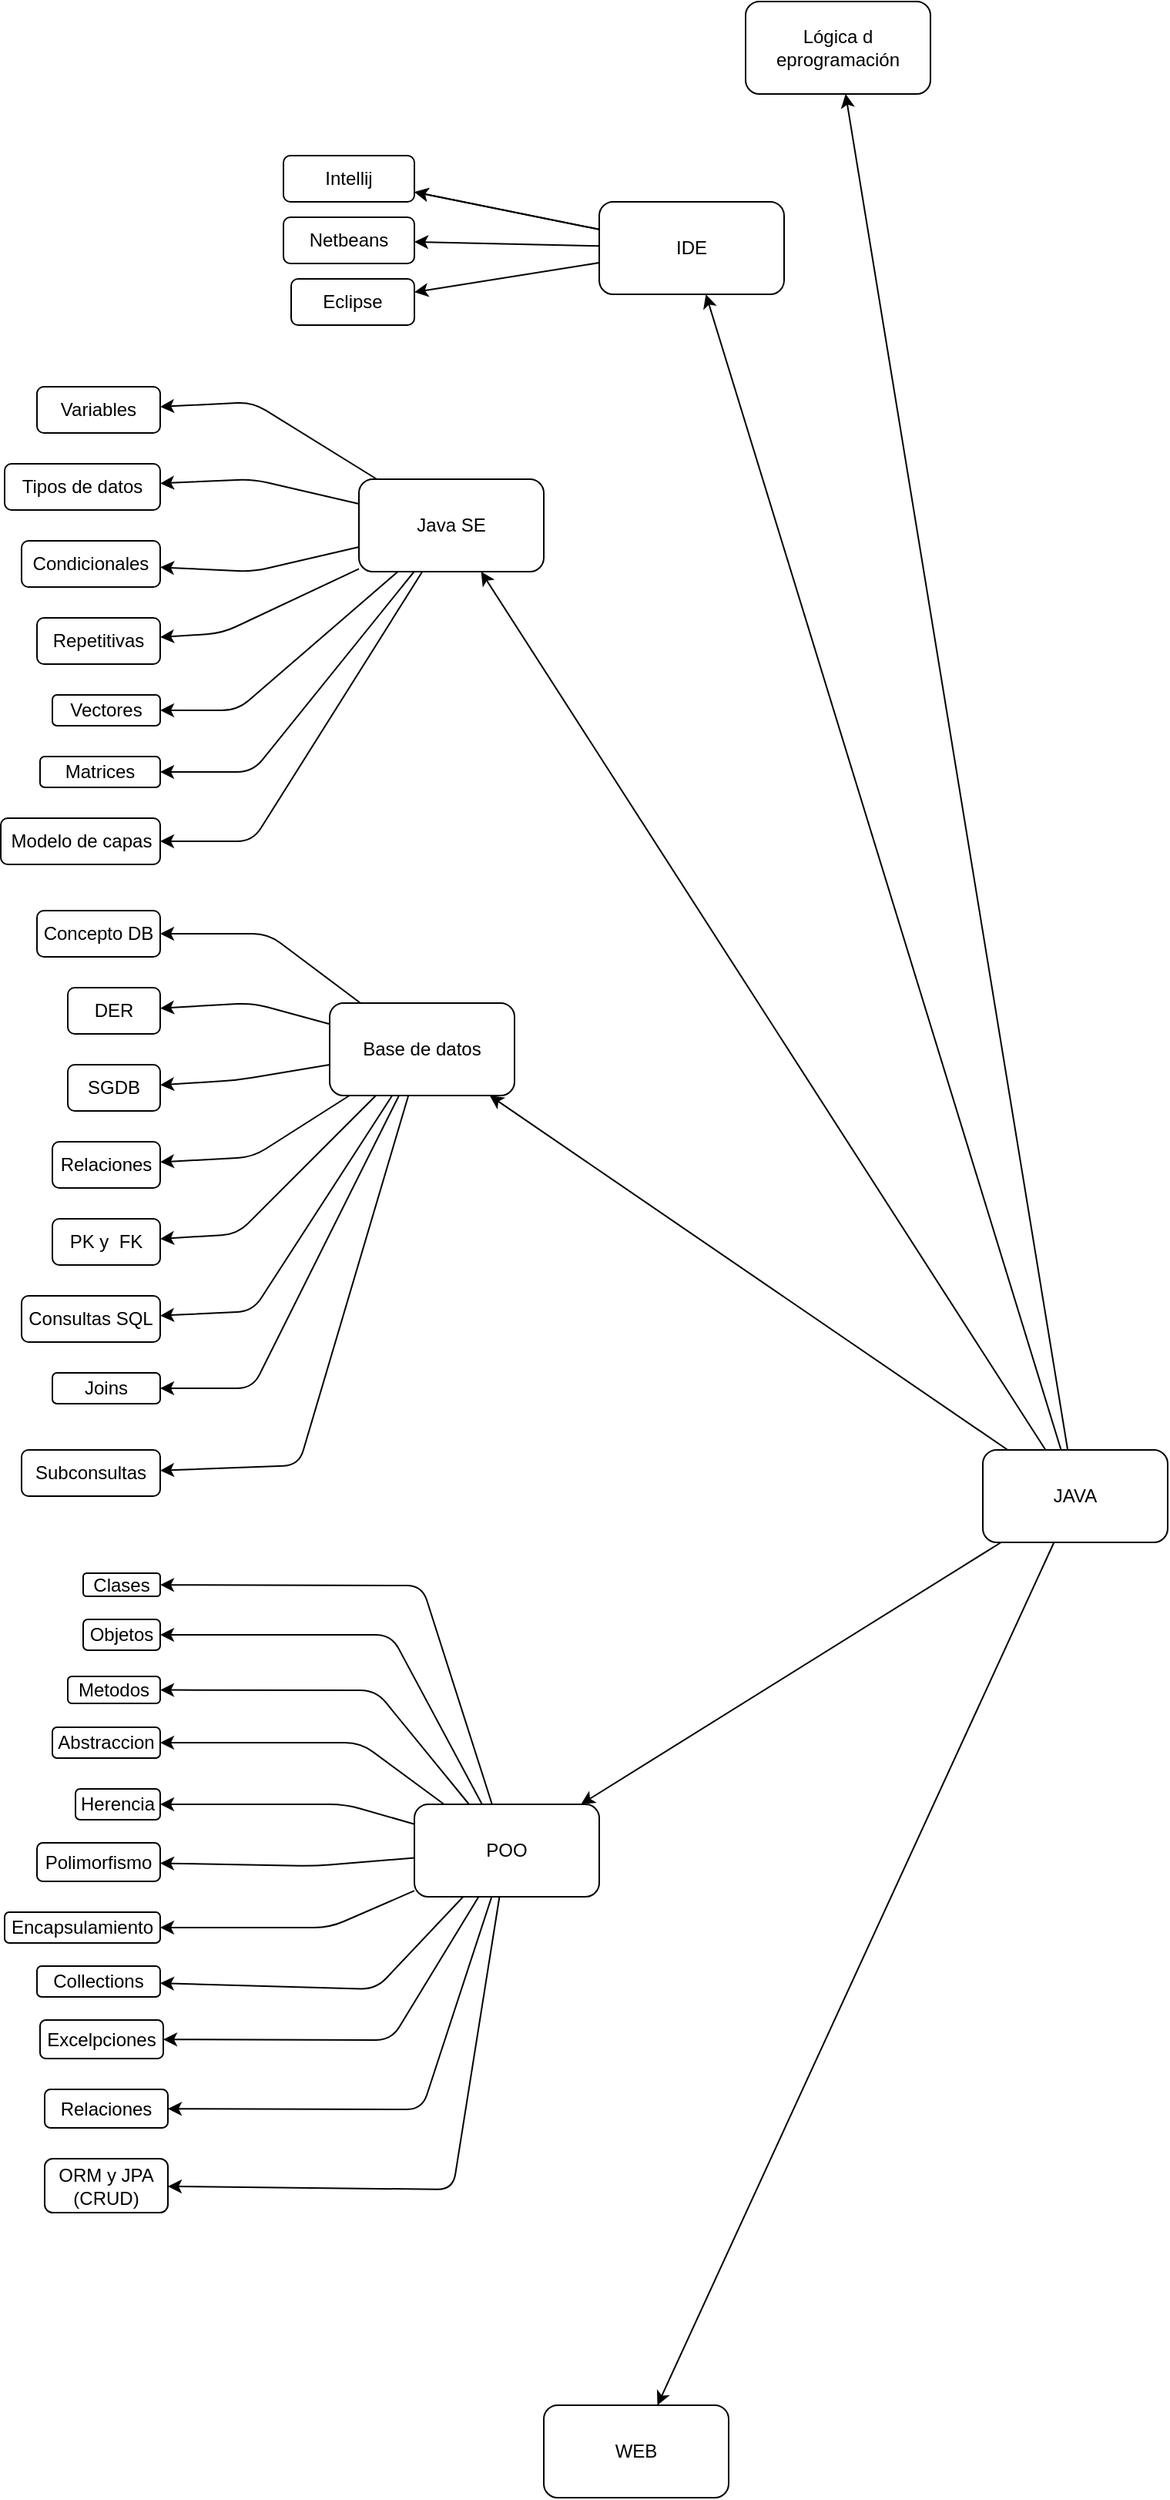 <mxfile>
    <diagram id="wCOiqBry_4k0XBM6KAYe" name="Página-1">
        <mxGraphModel dx="1688" dy="1673" grid="1" gridSize="10" guides="1" tooltips="1" connect="1" arrows="1" fold="1" page="1" pageScale="1" pageWidth="827" pageHeight="1169" math="0" shadow="0">
            <root>
                <mxCell id="0"/>
                <mxCell id="1" parent="0"/>
                <mxCell id="8" value="" style="edgeStyle=none;html=1;" edge="1" parent="1" source="2" target="7">
                    <mxGeometry relative="1" as="geometry"/>
                </mxCell>
                <mxCell id="10" value="" style="edgeStyle=none;html=1;" edge="1" parent="1" source="2" target="9">
                    <mxGeometry relative="1" as="geometry"/>
                </mxCell>
                <mxCell id="20" value="" style="edgeStyle=none;html=1;" edge="1" parent="1" source="2" target="19">
                    <mxGeometry relative="1" as="geometry"/>
                </mxCell>
                <mxCell id="39" value="" style="edgeStyle=none;html=1;" edge="1" parent="1" source="2" target="38">
                    <mxGeometry relative="1" as="geometry"/>
                </mxCell>
                <mxCell id="61" value="" style="edgeStyle=none;html=1;" edge="1" parent="1" source="2" target="60">
                    <mxGeometry relative="1" as="geometry"/>
                </mxCell>
                <mxCell id="85" value="" style="edgeStyle=none;html=1;" edge="1" parent="1" source="2" target="84">
                    <mxGeometry relative="1" as="geometry"/>
                </mxCell>
                <mxCell id="2" value="JAVA" style="rounded=1;whiteSpace=wrap;html=1;" vertex="1" parent="1">
                    <mxGeometry x="354" y="420" width="120" height="60" as="geometry"/>
                </mxCell>
                <mxCell id="7" value="Lógica d eprogramación" style="whiteSpace=wrap;html=1;rounded=1;" vertex="1" parent="1">
                    <mxGeometry x="200" y="-520" width="120" height="60" as="geometry"/>
                </mxCell>
                <mxCell id="12" value="" style="edgeStyle=none;html=1;" edge="1" parent="1" source="9" target="11">
                    <mxGeometry relative="1" as="geometry"/>
                </mxCell>
                <mxCell id="13" value="" style="edgeStyle=none;html=1;" edge="1" parent="1" source="9" target="11">
                    <mxGeometry relative="1" as="geometry"/>
                </mxCell>
                <mxCell id="15" value="" style="edgeStyle=none;html=1;" edge="1" parent="1" source="9" target="14">
                    <mxGeometry relative="1" as="geometry"/>
                </mxCell>
                <mxCell id="17" value="" style="edgeStyle=none;html=1;" edge="1" parent="1" source="9" target="16">
                    <mxGeometry relative="1" as="geometry"/>
                </mxCell>
                <mxCell id="9" value="IDE" style="whiteSpace=wrap;html=1;rounded=1;" vertex="1" parent="1">
                    <mxGeometry x="105" y="-390" width="120" height="60" as="geometry"/>
                </mxCell>
                <mxCell id="11" value="Intellij" style="whiteSpace=wrap;html=1;rounded=1;" vertex="1" parent="1">
                    <mxGeometry x="-100" y="-420" width="85" height="30" as="geometry"/>
                </mxCell>
                <mxCell id="14" value="Netbeans" style="whiteSpace=wrap;html=1;rounded=1;" vertex="1" parent="1">
                    <mxGeometry x="-100" y="-380" width="85" height="30" as="geometry"/>
                </mxCell>
                <mxCell id="16" value="Eclipse" style="whiteSpace=wrap;html=1;rounded=1;" vertex="1" parent="1">
                    <mxGeometry x="-95" y="-340" width="80" height="30" as="geometry"/>
                </mxCell>
                <mxCell id="22" value="" style="edgeStyle=none;html=1;" edge="1" parent="1" source="19" target="21">
                    <mxGeometry relative="1" as="geometry">
                        <Array as="points">
                            <mxPoint x="-120" y="-260"/>
                        </Array>
                    </mxGeometry>
                </mxCell>
                <mxCell id="26" value="" style="edgeStyle=none;html=1;" edge="1" parent="1" source="19" target="25">
                    <mxGeometry relative="1" as="geometry">
                        <Array as="points">
                            <mxPoint x="-120" y="25"/>
                        </Array>
                    </mxGeometry>
                </mxCell>
                <mxCell id="28" value="" style="edgeStyle=none;html=1;" edge="1" parent="1" source="19" target="27">
                    <mxGeometry relative="1" as="geometry">
                        <Array as="points">
                            <mxPoint x="-120" y="-20"/>
                        </Array>
                    </mxGeometry>
                </mxCell>
                <mxCell id="30" value="" style="edgeStyle=none;html=1;" edge="1" parent="1" source="19" target="29">
                    <mxGeometry relative="1" as="geometry">
                        <Array as="points">
                            <mxPoint x="-130" y="-60"/>
                        </Array>
                    </mxGeometry>
                </mxCell>
                <mxCell id="32" value="" style="edgeStyle=none;html=1;" edge="1" parent="1" source="19" target="31">
                    <mxGeometry relative="1" as="geometry">
                        <Array as="points">
                            <mxPoint x="-140" y="-110"/>
                        </Array>
                    </mxGeometry>
                </mxCell>
                <mxCell id="34" value="" style="edgeStyle=none;html=1;" edge="1" parent="1" source="19" target="33">
                    <mxGeometry relative="1" as="geometry">
                        <Array as="points">
                            <mxPoint x="-120" y="-150"/>
                        </Array>
                    </mxGeometry>
                </mxCell>
                <mxCell id="37" value="" style="edgeStyle=none;html=1;" edge="1" parent="1" source="19" target="36">
                    <mxGeometry relative="1" as="geometry">
                        <Array as="points">
                            <mxPoint x="-120" y="-210"/>
                        </Array>
                    </mxGeometry>
                </mxCell>
                <mxCell id="19" value="Java SE" style="whiteSpace=wrap;html=1;rounded=1;" vertex="1" parent="1">
                    <mxGeometry x="-51" y="-210" width="120" height="60" as="geometry"/>
                </mxCell>
                <mxCell id="21" value="Variables" style="whiteSpace=wrap;html=1;rounded=1;" vertex="1" parent="1">
                    <mxGeometry x="-260" y="-270" width="80" height="30" as="geometry"/>
                </mxCell>
                <mxCell id="25" value="Modelo de capas" style="whiteSpace=wrap;html=1;rounded=1;" vertex="1" parent="1">
                    <mxGeometry x="-283.5" y="10" width="103.5" height="30" as="geometry"/>
                </mxCell>
                <mxCell id="27" value="Matrices" style="whiteSpace=wrap;html=1;rounded=1;" vertex="1" parent="1">
                    <mxGeometry x="-258" y="-30" width="78" height="20" as="geometry"/>
                </mxCell>
                <mxCell id="29" value="Vectores" style="whiteSpace=wrap;html=1;rounded=1;" vertex="1" parent="1">
                    <mxGeometry x="-250" y="-70" width="70" height="20" as="geometry"/>
                </mxCell>
                <mxCell id="31" value="Repetitivas" style="whiteSpace=wrap;html=1;rounded=1;" vertex="1" parent="1">
                    <mxGeometry x="-260" y="-120" width="80" height="30" as="geometry"/>
                </mxCell>
                <mxCell id="33" value="Condicionales" style="whiteSpace=wrap;html=1;rounded=1;" vertex="1" parent="1">
                    <mxGeometry x="-270" y="-170" width="90" height="30" as="geometry"/>
                </mxCell>
                <mxCell id="36" value="Tipos de datos" style="whiteSpace=wrap;html=1;rounded=1;" vertex="1" parent="1">
                    <mxGeometry x="-281" y="-220" width="101" height="30" as="geometry"/>
                </mxCell>
                <mxCell id="41" value="" style="edgeStyle=none;html=1;" edge="1" parent="1" source="38" target="40">
                    <mxGeometry relative="1" as="geometry">
                        <Array as="points">
                            <mxPoint x="-90" y="430"/>
                        </Array>
                    </mxGeometry>
                </mxCell>
                <mxCell id="43" value="" style="edgeStyle=none;html=1;" edge="1" parent="1" source="38" target="42">
                    <mxGeometry relative="1" as="geometry">
                        <Array as="points">
                            <mxPoint x="-120" y="380"/>
                        </Array>
                    </mxGeometry>
                </mxCell>
                <mxCell id="46" value="" style="edgeStyle=none;html=1;" edge="1" parent="1" source="38" target="45">
                    <mxGeometry relative="1" as="geometry">
                        <Array as="points">
                            <mxPoint x="-120" y="330"/>
                        </Array>
                    </mxGeometry>
                </mxCell>
                <mxCell id="48" value="" style="edgeStyle=none;html=1;" edge="1" parent="1" source="38" target="47">
                    <mxGeometry relative="1" as="geometry">
                        <Array as="points">
                            <mxPoint x="-130" y="280"/>
                        </Array>
                    </mxGeometry>
                </mxCell>
                <mxCell id="50" value="" style="edgeStyle=none;html=1;" edge="1" parent="1" source="38" target="49">
                    <mxGeometry relative="1" as="geometry">
                        <Array as="points">
                            <mxPoint x="-120" y="230"/>
                        </Array>
                    </mxGeometry>
                </mxCell>
                <mxCell id="55" value="" style="edgeStyle=none;html=1;" edge="1" parent="1" source="38" target="54">
                    <mxGeometry relative="1" as="geometry">
                        <Array as="points">
                            <mxPoint x="-130" y="180"/>
                        </Array>
                    </mxGeometry>
                </mxCell>
                <mxCell id="57" value="" style="edgeStyle=none;html=1;" edge="1" parent="1" source="38" target="56">
                    <mxGeometry relative="1" as="geometry">
                        <Array as="points">
                            <mxPoint x="-120" y="130"/>
                        </Array>
                    </mxGeometry>
                </mxCell>
                <mxCell id="59" value="" style="edgeStyle=none;html=1;" edge="1" parent="1" source="38" target="58">
                    <mxGeometry relative="1" as="geometry">
                        <Array as="points">
                            <mxPoint x="-110" y="85"/>
                        </Array>
                    </mxGeometry>
                </mxCell>
                <mxCell id="38" value="Base de datos" style="whiteSpace=wrap;html=1;rounded=1;" vertex="1" parent="1">
                    <mxGeometry x="-70" y="130" width="120" height="60" as="geometry"/>
                </mxCell>
                <mxCell id="40" value="Subconsultas" style="whiteSpace=wrap;html=1;rounded=1;" vertex="1" parent="1">
                    <mxGeometry x="-270" y="420" width="90" height="30" as="geometry"/>
                </mxCell>
                <mxCell id="42" value="Joins" style="whiteSpace=wrap;html=1;rounded=1;" vertex="1" parent="1">
                    <mxGeometry x="-250" y="370" width="70" height="20" as="geometry"/>
                </mxCell>
                <mxCell id="45" value="Consultas SQL" style="whiteSpace=wrap;html=1;rounded=1;" vertex="1" parent="1">
                    <mxGeometry x="-270" y="320" width="90" height="30" as="geometry"/>
                </mxCell>
                <mxCell id="47" value="PK y&amp;nbsp; FK" style="whiteSpace=wrap;html=1;rounded=1;" vertex="1" parent="1">
                    <mxGeometry x="-250" y="270" width="70" height="30" as="geometry"/>
                </mxCell>
                <mxCell id="49" value="Relaciones" style="whiteSpace=wrap;html=1;rounded=1;" vertex="1" parent="1">
                    <mxGeometry x="-250" y="220" width="70" height="30" as="geometry"/>
                </mxCell>
                <mxCell id="54" value="SGDB" style="whiteSpace=wrap;html=1;rounded=1;" vertex="1" parent="1">
                    <mxGeometry x="-240" y="170" width="60" height="30" as="geometry"/>
                </mxCell>
                <mxCell id="56" value="DER" style="whiteSpace=wrap;html=1;rounded=1;" vertex="1" parent="1">
                    <mxGeometry x="-240" y="120" width="60" height="30" as="geometry"/>
                </mxCell>
                <mxCell id="58" value="Concepto DB" style="whiteSpace=wrap;html=1;rounded=1;" vertex="1" parent="1">
                    <mxGeometry x="-260" y="70" width="80" height="30" as="geometry"/>
                </mxCell>
                <mxCell id="63" value="" style="edgeStyle=none;html=1;" edge="1" parent="1" source="60" target="62">
                    <mxGeometry relative="1" as="geometry">
                        <Array as="points">
                            <mxPoint x="10" y="900"/>
                        </Array>
                    </mxGeometry>
                </mxCell>
                <mxCell id="65" value="" style="edgeStyle=none;html=1;" edge="1" parent="1" source="60" target="64">
                    <mxGeometry relative="1" as="geometry">
                        <Array as="points">
                            <mxPoint x="-10" y="848"/>
                        </Array>
                    </mxGeometry>
                </mxCell>
                <mxCell id="67" value="" style="edgeStyle=none;html=1;" edge="1" parent="1" source="60" target="66">
                    <mxGeometry relative="1" as="geometry">
                        <Array as="points">
                            <mxPoint x="-30" y="803"/>
                        </Array>
                    </mxGeometry>
                </mxCell>
                <mxCell id="69" value="" style="edgeStyle=none;html=1;" edge="1" parent="1" source="60" target="68">
                    <mxGeometry relative="1" as="geometry">
                        <Array as="points">
                            <mxPoint x="-40" y="770"/>
                        </Array>
                    </mxGeometry>
                </mxCell>
                <mxCell id="71" value="" style="edgeStyle=none;html=1;" edge="1" parent="1" source="60" target="70">
                    <mxGeometry relative="1" as="geometry">
                        <Array as="points">
                            <mxPoint x="-70" y="730"/>
                        </Array>
                    </mxGeometry>
                </mxCell>
                <mxCell id="73" value="" style="edgeStyle=none;html=1;" edge="1" parent="1" source="60" target="72">
                    <mxGeometry relative="1" as="geometry">
                        <Array as="points">
                            <mxPoint x="-80" y="690"/>
                        </Array>
                    </mxGeometry>
                </mxCell>
                <mxCell id="75" value="" style="edgeStyle=none;html=1;" edge="1" parent="1" source="60" target="74">
                    <mxGeometry relative="1" as="geometry">
                        <Array as="points">
                            <mxPoint x="-60" y="650"/>
                        </Array>
                    </mxGeometry>
                </mxCell>
                <mxCell id="77" value="" style="edgeStyle=none;html=1;" edge="1" parent="1" source="60" target="76">
                    <mxGeometry relative="1" as="geometry">
                        <Array as="points">
                            <mxPoint x="-50" y="610"/>
                        </Array>
                    </mxGeometry>
                </mxCell>
                <mxCell id="79" value="" style="edgeStyle=none;html=1;" edge="1" parent="1" source="60" target="78">
                    <mxGeometry relative="1" as="geometry">
                        <Array as="points">
                            <mxPoint x="-40" y="576"/>
                        </Array>
                    </mxGeometry>
                </mxCell>
                <mxCell id="81" value="" style="edgeStyle=none;html=1;" edge="1" parent="1" source="60" target="80">
                    <mxGeometry relative="1" as="geometry">
                        <Array as="points">
                            <mxPoint x="-30" y="540"/>
                        </Array>
                    </mxGeometry>
                </mxCell>
                <mxCell id="83" value="" style="edgeStyle=none;html=1;" edge="1" parent="1" source="60" target="82">
                    <mxGeometry relative="1" as="geometry">
                        <Array as="points">
                            <mxPoint x="-10" y="508"/>
                        </Array>
                    </mxGeometry>
                </mxCell>
                <mxCell id="60" value="POO" style="whiteSpace=wrap;html=1;rounded=1;" vertex="1" parent="1">
                    <mxGeometry x="-15" y="650" width="120" height="60" as="geometry"/>
                </mxCell>
                <mxCell id="62" value="ORM y JPA (CRUD)" style="whiteSpace=wrap;html=1;rounded=1;" vertex="1" parent="1">
                    <mxGeometry x="-255" y="880" width="80" height="35" as="geometry"/>
                </mxCell>
                <mxCell id="64" value="Relaciones" style="whiteSpace=wrap;html=1;rounded=1;" vertex="1" parent="1">
                    <mxGeometry x="-255" y="835" width="80" height="25" as="geometry"/>
                </mxCell>
                <mxCell id="66" value="Excelpciones" style="whiteSpace=wrap;html=1;rounded=1;" vertex="1" parent="1">
                    <mxGeometry x="-258" y="790" width="80" height="25" as="geometry"/>
                </mxCell>
                <mxCell id="68" value="Collections" style="whiteSpace=wrap;html=1;rounded=1;" vertex="1" parent="1">
                    <mxGeometry x="-260" y="755" width="80" height="20" as="geometry"/>
                </mxCell>
                <mxCell id="70" value="Encapsulamiento" style="whiteSpace=wrap;html=1;rounded=1;" vertex="1" parent="1">
                    <mxGeometry x="-281" y="720" width="101" height="20" as="geometry"/>
                </mxCell>
                <mxCell id="72" value="Polimorfismo" style="whiteSpace=wrap;html=1;rounded=1;" vertex="1" parent="1">
                    <mxGeometry x="-260" y="675" width="80" height="25" as="geometry"/>
                </mxCell>
                <mxCell id="74" value="Herencia" style="whiteSpace=wrap;html=1;rounded=1;" vertex="1" parent="1">
                    <mxGeometry x="-235" y="640" width="55" height="20" as="geometry"/>
                </mxCell>
                <mxCell id="76" value="Abstraccion" style="whiteSpace=wrap;html=1;rounded=1;" vertex="1" parent="1">
                    <mxGeometry x="-250" y="600" width="70" height="20" as="geometry"/>
                </mxCell>
                <mxCell id="78" value="Metodos" style="whiteSpace=wrap;html=1;rounded=1;" vertex="1" parent="1">
                    <mxGeometry x="-240" y="567" width="60" height="17.5" as="geometry"/>
                </mxCell>
                <mxCell id="80" value="Objetos" style="whiteSpace=wrap;html=1;rounded=1;" vertex="1" parent="1">
                    <mxGeometry x="-230" y="530" width="50" height="20" as="geometry"/>
                </mxCell>
                <mxCell id="82" value="Clases" style="whiteSpace=wrap;html=1;rounded=1;" vertex="1" parent="1">
                    <mxGeometry x="-230" y="500" width="50" height="15" as="geometry"/>
                </mxCell>
                <mxCell id="84" value="WEB" style="whiteSpace=wrap;html=1;rounded=1;" vertex="1" parent="1">
                    <mxGeometry x="69" y="1040" width="120" height="60" as="geometry"/>
                </mxCell>
            </root>
        </mxGraphModel>
    </diagram>
</mxfile>